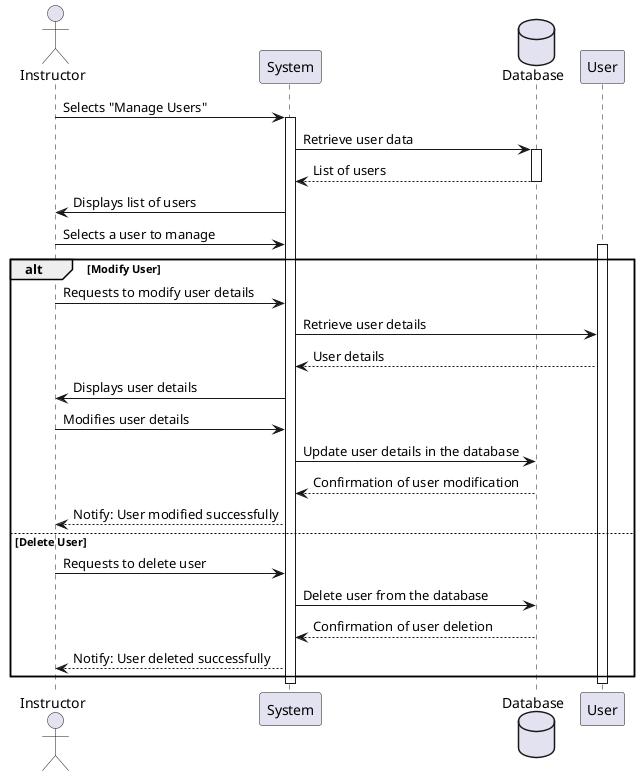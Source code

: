 @startuml
actor Instructor as Instructor
participant "System" as System
database Database as DB
participant "User" as User

Instructor -> System: Selects "Manage Users"
activate System

System -> DB: Retrieve user data
activate DB
DB --> System: List of users
deactivate DB

System -> Instructor: Displays list of users
Instructor -> System: Selects a user to manage
activate User

alt Modify User
  Instructor -> System: Requests to modify user details
  System -> User: Retrieve user details
  User --> System: User details
  System -> Instructor: Displays user details
  Instructor -> System: Modifies user details
  System -> DB: Update user details in the database
  DB --> System: Confirmation of user modification
  System --> Instructor: Notify: User modified successfully
else Delete User
  Instructor -> System: Requests to delete user
  System -> DB: Delete user from the database
  DB --> System: Confirmation of user deletion
  System --> Instructor: Notify: User deleted successfully
end

deactivate User
deactivate System
@enduml
